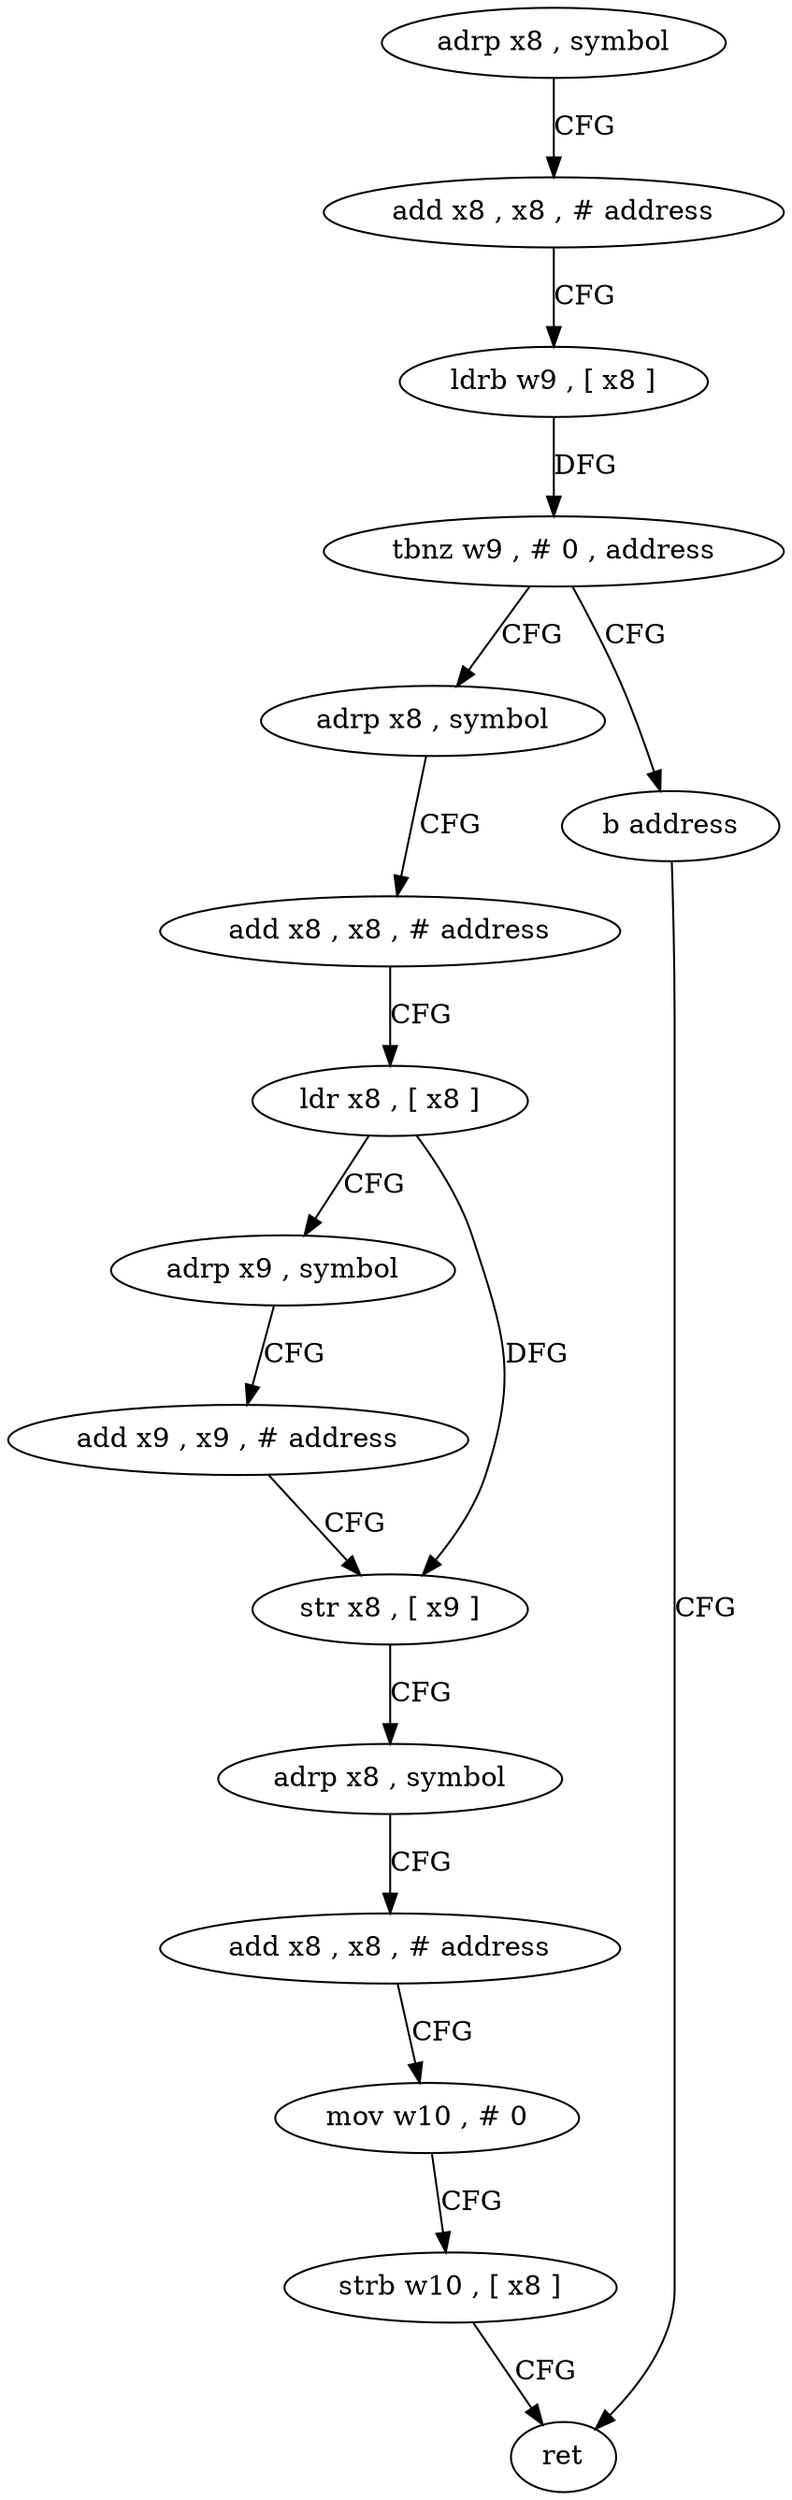 digraph "func" {
"4206456" [label = "adrp x8 , symbol" ]
"4206460" [label = "add x8 , x8 , # address" ]
"4206464" [label = "ldrb w9 , [ x8 ]" ]
"4206468" [label = "tbnz w9 , # 0 , address" ]
"4206476" [label = "adrp x8 , symbol" ]
"4206472" [label = "b address" ]
"4206480" [label = "add x8 , x8 , # address" ]
"4206484" [label = "ldr x8 , [ x8 ]" ]
"4206488" [label = "adrp x9 , symbol" ]
"4206492" [label = "add x9 , x9 , # address" ]
"4206496" [label = "str x8 , [ x9 ]" ]
"4206500" [label = "adrp x8 , symbol" ]
"4206504" [label = "add x8 , x8 , # address" ]
"4206508" [label = "mov w10 , # 0" ]
"4206512" [label = "strb w10 , [ x8 ]" ]
"4206516" [label = "ret" ]
"4206456" -> "4206460" [ label = "CFG" ]
"4206460" -> "4206464" [ label = "CFG" ]
"4206464" -> "4206468" [ label = "DFG" ]
"4206468" -> "4206476" [ label = "CFG" ]
"4206468" -> "4206472" [ label = "CFG" ]
"4206476" -> "4206480" [ label = "CFG" ]
"4206472" -> "4206516" [ label = "CFG" ]
"4206480" -> "4206484" [ label = "CFG" ]
"4206484" -> "4206488" [ label = "CFG" ]
"4206484" -> "4206496" [ label = "DFG" ]
"4206488" -> "4206492" [ label = "CFG" ]
"4206492" -> "4206496" [ label = "CFG" ]
"4206496" -> "4206500" [ label = "CFG" ]
"4206500" -> "4206504" [ label = "CFG" ]
"4206504" -> "4206508" [ label = "CFG" ]
"4206508" -> "4206512" [ label = "CFG" ]
"4206512" -> "4206516" [ label = "CFG" ]
}
